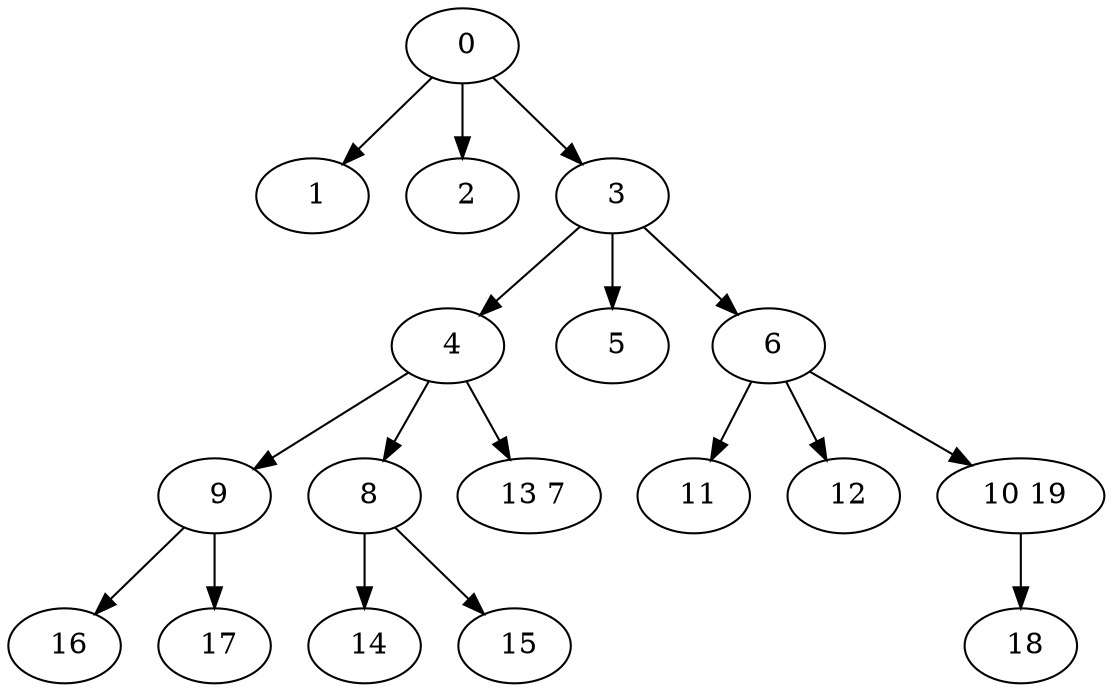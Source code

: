 digraph mytree {
" 0" -> " 1";
" 0" -> " 2";
" 0" -> " 3";
" 1";
" 2";
" 3" -> " 4";
" 3" -> " 5";
" 3" -> " 6";
" 4" -> " 9";
" 4" -> " 8";
" 4" -> " 13 7";
" 5";
" 9" -> " 16";
" 9" -> " 17";
" 8" -> " 14";
" 8" -> " 15";
" 14";
" 13 7";
" 6" -> " 11";
" 6" -> " 12";
" 6" -> " 10 19";
" 11";
" 12";
" 10 19" -> " 18";
" 18";
" 16";
" 17";
" 15";
}
